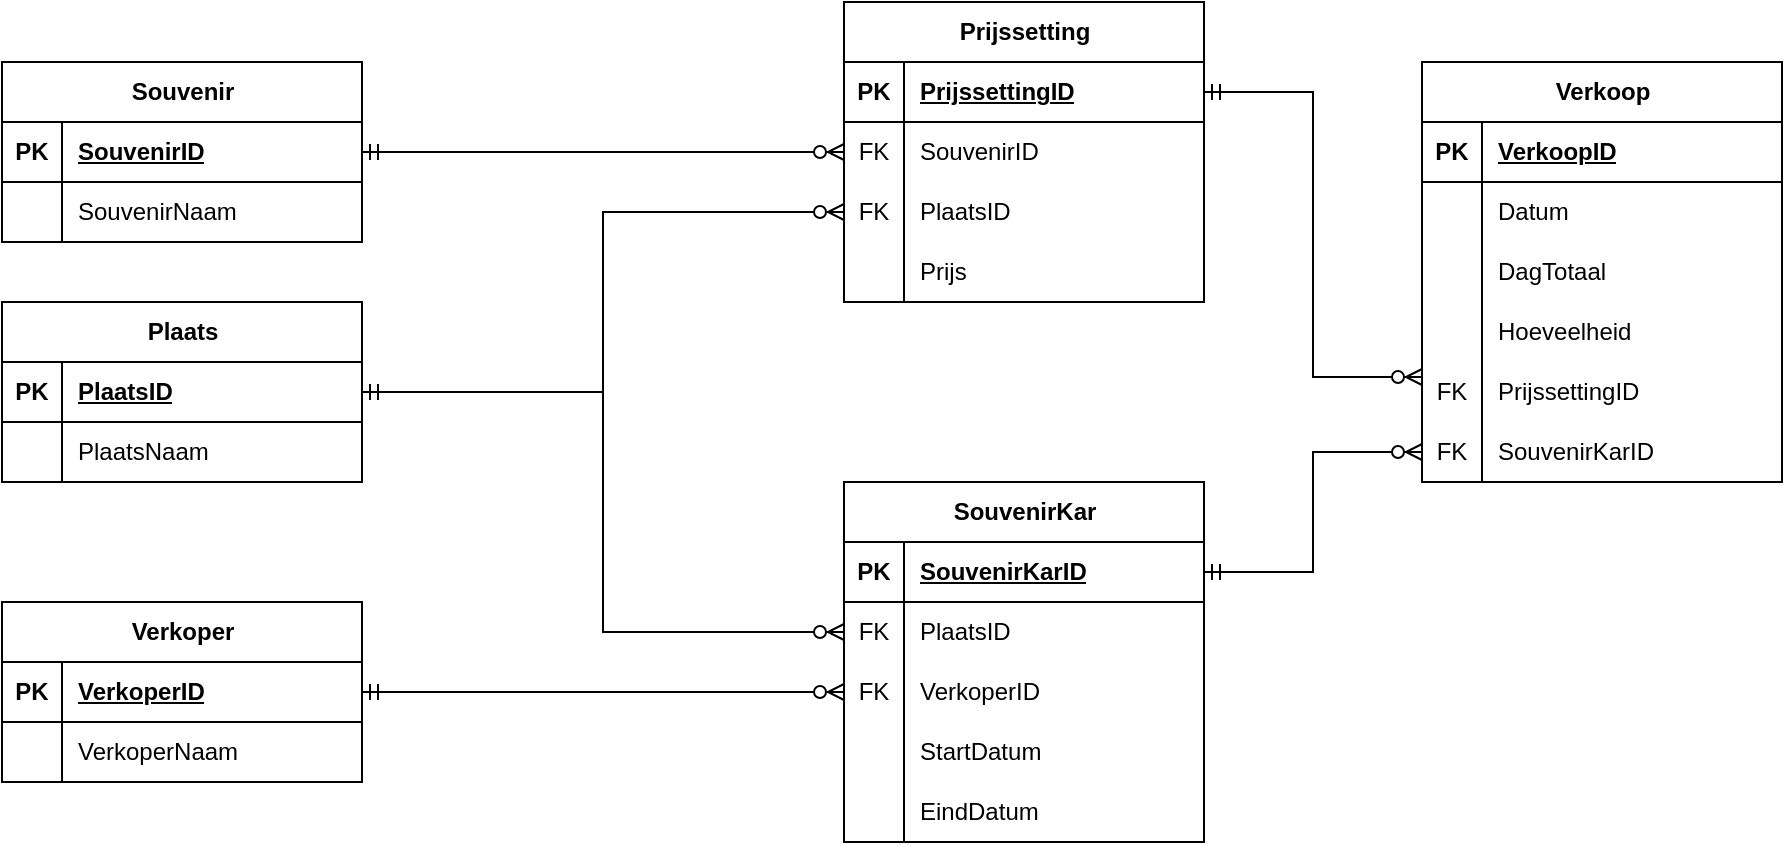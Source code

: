 <mxfile version="22.1.18" type="device">
  <diagram id="R2lEEEUBdFMjLlhIrx00" name="Page-1">
    <mxGraphModel dx="868" dy="868" grid="1" gridSize="10" guides="1" tooltips="1" connect="1" arrows="1" fold="1" page="1" pageScale="1" pageWidth="850" pageHeight="1100" math="0" shadow="0" extFonts="Permanent Marker^https://fonts.googleapis.com/css?family=Permanent+Marker">
      <root>
        <mxCell id="0" />
        <mxCell id="1" parent="0" />
        <mxCell id="vwCpH5NNb4LY-iwZVxd4-1" value="Verkoper" style="shape=table;startSize=30;container=1;collapsible=1;childLayout=tableLayout;fixedRows=1;rowLines=0;fontStyle=1;align=center;resizeLast=1;html=1;" parent="1" vertex="1">
          <mxGeometry x="520" y="470" width="180" height="90" as="geometry" />
        </mxCell>
        <mxCell id="vwCpH5NNb4LY-iwZVxd4-2" value="" style="shape=tableRow;horizontal=0;startSize=0;swimlaneHead=0;swimlaneBody=0;fillColor=none;collapsible=0;dropTarget=0;points=[[0,0.5],[1,0.5]];portConstraint=eastwest;top=0;left=0;right=0;bottom=1;" parent="vwCpH5NNb4LY-iwZVxd4-1" vertex="1">
          <mxGeometry y="30" width="180" height="30" as="geometry" />
        </mxCell>
        <mxCell id="vwCpH5NNb4LY-iwZVxd4-3" value="PK" style="shape=partialRectangle;connectable=0;fillColor=none;top=0;left=0;bottom=0;right=0;fontStyle=1;overflow=hidden;whiteSpace=wrap;html=1;" parent="vwCpH5NNb4LY-iwZVxd4-2" vertex="1">
          <mxGeometry width="30" height="30" as="geometry">
            <mxRectangle width="30" height="30" as="alternateBounds" />
          </mxGeometry>
        </mxCell>
        <mxCell id="vwCpH5NNb4LY-iwZVxd4-4" value="VerkoperID" style="shape=partialRectangle;connectable=0;fillColor=none;top=0;left=0;bottom=0;right=0;align=left;spacingLeft=6;fontStyle=5;overflow=hidden;whiteSpace=wrap;html=1;" parent="vwCpH5NNb4LY-iwZVxd4-2" vertex="1">
          <mxGeometry x="30" width="150" height="30" as="geometry">
            <mxRectangle width="150" height="30" as="alternateBounds" />
          </mxGeometry>
        </mxCell>
        <mxCell id="vwCpH5NNb4LY-iwZVxd4-8" value="" style="shape=tableRow;horizontal=0;startSize=0;swimlaneHead=0;swimlaneBody=0;fillColor=none;collapsible=0;dropTarget=0;points=[[0,0.5],[1,0.5]];portConstraint=eastwest;top=0;left=0;right=0;bottom=0;" parent="vwCpH5NNb4LY-iwZVxd4-1" vertex="1">
          <mxGeometry y="60" width="180" height="30" as="geometry" />
        </mxCell>
        <mxCell id="vwCpH5NNb4LY-iwZVxd4-9" value="" style="shape=partialRectangle;connectable=0;fillColor=none;top=0;left=0;bottom=0;right=0;editable=1;overflow=hidden;whiteSpace=wrap;html=1;" parent="vwCpH5NNb4LY-iwZVxd4-8" vertex="1">
          <mxGeometry width="30" height="30" as="geometry">
            <mxRectangle width="30" height="30" as="alternateBounds" />
          </mxGeometry>
        </mxCell>
        <mxCell id="vwCpH5NNb4LY-iwZVxd4-10" value="VerkoperNaam" style="shape=partialRectangle;connectable=0;fillColor=none;top=0;left=0;bottom=0;right=0;align=left;spacingLeft=6;overflow=hidden;whiteSpace=wrap;html=1;" parent="vwCpH5NNb4LY-iwZVxd4-8" vertex="1">
          <mxGeometry x="30" width="150" height="30" as="geometry">
            <mxRectangle width="150" height="30" as="alternateBounds" />
          </mxGeometry>
        </mxCell>
        <mxCell id="vwCpH5NNb4LY-iwZVxd4-14" value="Plaats" style="shape=table;startSize=30;container=1;collapsible=1;childLayout=tableLayout;fixedRows=1;rowLines=0;fontStyle=1;align=center;resizeLast=1;html=1;" parent="1" vertex="1">
          <mxGeometry x="520" y="320" width="180" height="90" as="geometry" />
        </mxCell>
        <mxCell id="vwCpH5NNb4LY-iwZVxd4-15" value="" style="shape=tableRow;horizontal=0;startSize=0;swimlaneHead=0;swimlaneBody=0;fillColor=none;collapsible=0;dropTarget=0;points=[[0,0.5],[1,0.5]];portConstraint=eastwest;top=0;left=0;right=0;bottom=1;" parent="vwCpH5NNb4LY-iwZVxd4-14" vertex="1">
          <mxGeometry y="30" width="180" height="30" as="geometry" />
        </mxCell>
        <mxCell id="vwCpH5NNb4LY-iwZVxd4-16" value="PK" style="shape=partialRectangle;connectable=0;fillColor=none;top=0;left=0;bottom=0;right=0;fontStyle=1;overflow=hidden;whiteSpace=wrap;html=1;" parent="vwCpH5NNb4LY-iwZVxd4-15" vertex="1">
          <mxGeometry width="30" height="30" as="geometry">
            <mxRectangle width="30" height="30" as="alternateBounds" />
          </mxGeometry>
        </mxCell>
        <mxCell id="vwCpH5NNb4LY-iwZVxd4-17" value="PlaatsID" style="shape=partialRectangle;connectable=0;fillColor=none;top=0;left=0;bottom=0;right=0;align=left;spacingLeft=6;fontStyle=5;overflow=hidden;whiteSpace=wrap;html=1;" parent="vwCpH5NNb4LY-iwZVxd4-15" vertex="1">
          <mxGeometry x="30" width="150" height="30" as="geometry">
            <mxRectangle width="150" height="30" as="alternateBounds" />
          </mxGeometry>
        </mxCell>
        <mxCell id="vwCpH5NNb4LY-iwZVxd4-18" value="" style="shape=tableRow;horizontal=0;startSize=0;swimlaneHead=0;swimlaneBody=0;fillColor=none;collapsible=0;dropTarget=0;points=[[0,0.5],[1,0.5]];portConstraint=eastwest;top=0;left=0;right=0;bottom=0;" parent="vwCpH5NNb4LY-iwZVxd4-14" vertex="1">
          <mxGeometry y="60" width="180" height="30" as="geometry" />
        </mxCell>
        <mxCell id="vwCpH5NNb4LY-iwZVxd4-19" value="" style="shape=partialRectangle;connectable=0;fillColor=none;top=0;left=0;bottom=0;right=0;editable=1;overflow=hidden;whiteSpace=wrap;html=1;" parent="vwCpH5NNb4LY-iwZVxd4-18" vertex="1">
          <mxGeometry width="30" height="30" as="geometry">
            <mxRectangle width="30" height="30" as="alternateBounds" />
          </mxGeometry>
        </mxCell>
        <mxCell id="vwCpH5NNb4LY-iwZVxd4-20" value="PlaatsNaam" style="shape=partialRectangle;connectable=0;fillColor=none;top=0;left=0;bottom=0;right=0;align=left;spacingLeft=6;overflow=hidden;whiteSpace=wrap;html=1;" parent="vwCpH5NNb4LY-iwZVxd4-18" vertex="1">
          <mxGeometry x="30" width="150" height="30" as="geometry">
            <mxRectangle width="150" height="30" as="alternateBounds" />
          </mxGeometry>
        </mxCell>
        <mxCell id="vwCpH5NNb4LY-iwZVxd4-27" value="Souvenir" style="shape=table;startSize=30;container=1;collapsible=1;childLayout=tableLayout;fixedRows=1;rowLines=0;fontStyle=1;align=center;resizeLast=1;html=1;" parent="1" vertex="1">
          <mxGeometry x="520" y="200" width="180" height="90" as="geometry" />
        </mxCell>
        <mxCell id="vwCpH5NNb4LY-iwZVxd4-28" value="" style="shape=tableRow;horizontal=0;startSize=0;swimlaneHead=0;swimlaneBody=0;fillColor=none;collapsible=0;dropTarget=0;points=[[0,0.5],[1,0.5]];portConstraint=eastwest;top=0;left=0;right=0;bottom=1;" parent="vwCpH5NNb4LY-iwZVxd4-27" vertex="1">
          <mxGeometry y="30" width="180" height="30" as="geometry" />
        </mxCell>
        <mxCell id="vwCpH5NNb4LY-iwZVxd4-29" value="PK" style="shape=partialRectangle;connectable=0;fillColor=none;top=0;left=0;bottom=0;right=0;fontStyle=1;overflow=hidden;whiteSpace=wrap;html=1;" parent="vwCpH5NNb4LY-iwZVxd4-28" vertex="1">
          <mxGeometry width="30" height="30" as="geometry">
            <mxRectangle width="30" height="30" as="alternateBounds" />
          </mxGeometry>
        </mxCell>
        <mxCell id="vwCpH5NNb4LY-iwZVxd4-30" value="SouvenirID" style="shape=partialRectangle;connectable=0;fillColor=none;top=0;left=0;bottom=0;right=0;align=left;spacingLeft=6;fontStyle=5;overflow=hidden;whiteSpace=wrap;html=1;" parent="vwCpH5NNb4LY-iwZVxd4-28" vertex="1">
          <mxGeometry x="30" width="150" height="30" as="geometry">
            <mxRectangle width="150" height="30" as="alternateBounds" />
          </mxGeometry>
        </mxCell>
        <mxCell id="vwCpH5NNb4LY-iwZVxd4-31" value="" style="shape=tableRow;horizontal=0;startSize=0;swimlaneHead=0;swimlaneBody=0;fillColor=none;collapsible=0;dropTarget=0;points=[[0,0.5],[1,0.5]];portConstraint=eastwest;top=0;left=0;right=0;bottom=0;" parent="vwCpH5NNb4LY-iwZVxd4-27" vertex="1">
          <mxGeometry y="60" width="180" height="30" as="geometry" />
        </mxCell>
        <mxCell id="vwCpH5NNb4LY-iwZVxd4-32" value="" style="shape=partialRectangle;connectable=0;fillColor=none;top=0;left=0;bottom=0;right=0;editable=1;overflow=hidden;whiteSpace=wrap;html=1;" parent="vwCpH5NNb4LY-iwZVxd4-31" vertex="1">
          <mxGeometry width="30" height="30" as="geometry">
            <mxRectangle width="30" height="30" as="alternateBounds" />
          </mxGeometry>
        </mxCell>
        <mxCell id="vwCpH5NNb4LY-iwZVxd4-33" value="SouvenirNaam" style="shape=partialRectangle;connectable=0;fillColor=none;top=0;left=0;bottom=0;right=0;align=left;spacingLeft=6;overflow=hidden;whiteSpace=wrap;html=1;" parent="vwCpH5NNb4LY-iwZVxd4-31" vertex="1">
          <mxGeometry x="30" width="150" height="30" as="geometry">
            <mxRectangle width="150" height="30" as="alternateBounds" />
          </mxGeometry>
        </mxCell>
        <mxCell id="vwCpH5NNb4LY-iwZVxd4-40" value="Prijssetting" style="shape=table;startSize=30;container=1;collapsible=1;childLayout=tableLayout;fixedRows=1;rowLines=0;fontStyle=1;align=center;resizeLast=1;html=1;" parent="1" vertex="1">
          <mxGeometry x="941" y="170" width="180" height="150" as="geometry" />
        </mxCell>
        <mxCell id="vwCpH5NNb4LY-iwZVxd4-41" value="" style="shape=tableRow;horizontal=0;startSize=0;swimlaneHead=0;swimlaneBody=0;fillColor=none;collapsible=0;dropTarget=0;points=[[0,0.5],[1,0.5]];portConstraint=eastwest;top=0;left=0;right=0;bottom=1;" parent="vwCpH5NNb4LY-iwZVxd4-40" vertex="1">
          <mxGeometry y="30" width="180" height="30" as="geometry" />
        </mxCell>
        <mxCell id="vwCpH5NNb4LY-iwZVxd4-42" value="PK" style="shape=partialRectangle;connectable=0;fillColor=none;top=0;left=0;bottom=0;right=0;fontStyle=1;overflow=hidden;whiteSpace=wrap;html=1;" parent="vwCpH5NNb4LY-iwZVxd4-41" vertex="1">
          <mxGeometry width="30" height="30" as="geometry">
            <mxRectangle width="30" height="30" as="alternateBounds" />
          </mxGeometry>
        </mxCell>
        <mxCell id="vwCpH5NNb4LY-iwZVxd4-43" value="PrijssettingID" style="shape=partialRectangle;connectable=0;fillColor=none;top=0;left=0;bottom=0;right=0;align=left;spacingLeft=6;fontStyle=5;overflow=hidden;whiteSpace=wrap;html=1;" parent="vwCpH5NNb4LY-iwZVxd4-41" vertex="1">
          <mxGeometry x="30" width="150" height="30" as="geometry">
            <mxRectangle width="150" height="30" as="alternateBounds" />
          </mxGeometry>
        </mxCell>
        <mxCell id="vwCpH5NNb4LY-iwZVxd4-44" value="" style="shape=tableRow;horizontal=0;startSize=0;swimlaneHead=0;swimlaneBody=0;fillColor=none;collapsible=0;dropTarget=0;points=[[0,0.5],[1,0.5]];portConstraint=eastwest;top=0;left=0;right=0;bottom=0;" parent="vwCpH5NNb4LY-iwZVxd4-40" vertex="1">
          <mxGeometry y="60" width="180" height="30" as="geometry" />
        </mxCell>
        <mxCell id="vwCpH5NNb4LY-iwZVxd4-45" value="FK" style="shape=partialRectangle;connectable=0;fillColor=none;top=0;left=0;bottom=0;right=0;editable=1;overflow=hidden;whiteSpace=wrap;html=1;" parent="vwCpH5NNb4LY-iwZVxd4-44" vertex="1">
          <mxGeometry width="30" height="30" as="geometry">
            <mxRectangle width="30" height="30" as="alternateBounds" />
          </mxGeometry>
        </mxCell>
        <mxCell id="vwCpH5NNb4LY-iwZVxd4-46" value="SouvenirID" style="shape=partialRectangle;connectable=0;fillColor=none;top=0;left=0;bottom=0;right=0;align=left;spacingLeft=6;overflow=hidden;whiteSpace=wrap;html=1;" parent="vwCpH5NNb4LY-iwZVxd4-44" vertex="1">
          <mxGeometry x="30" width="150" height="30" as="geometry">
            <mxRectangle width="150" height="30" as="alternateBounds" />
          </mxGeometry>
        </mxCell>
        <mxCell id="vwCpH5NNb4LY-iwZVxd4-47" value="" style="shape=tableRow;horizontal=0;startSize=0;swimlaneHead=0;swimlaneBody=0;fillColor=none;collapsible=0;dropTarget=0;points=[[0,0.5],[1,0.5]];portConstraint=eastwest;top=0;left=0;right=0;bottom=0;" parent="vwCpH5NNb4LY-iwZVxd4-40" vertex="1">
          <mxGeometry y="90" width="180" height="30" as="geometry" />
        </mxCell>
        <mxCell id="vwCpH5NNb4LY-iwZVxd4-48" value="FK" style="shape=partialRectangle;connectable=0;fillColor=none;top=0;left=0;bottom=0;right=0;editable=1;overflow=hidden;whiteSpace=wrap;html=1;" parent="vwCpH5NNb4LY-iwZVxd4-47" vertex="1">
          <mxGeometry width="30" height="30" as="geometry">
            <mxRectangle width="30" height="30" as="alternateBounds" />
          </mxGeometry>
        </mxCell>
        <mxCell id="vwCpH5NNb4LY-iwZVxd4-49" value="PlaatsID" style="shape=partialRectangle;connectable=0;fillColor=none;top=0;left=0;bottom=0;right=0;align=left;spacingLeft=6;overflow=hidden;whiteSpace=wrap;html=1;" parent="vwCpH5NNb4LY-iwZVxd4-47" vertex="1">
          <mxGeometry x="30" width="150" height="30" as="geometry">
            <mxRectangle width="150" height="30" as="alternateBounds" />
          </mxGeometry>
        </mxCell>
        <mxCell id="vwCpH5NNb4LY-iwZVxd4-50" value="" style="shape=tableRow;horizontal=0;startSize=0;swimlaneHead=0;swimlaneBody=0;fillColor=none;collapsible=0;dropTarget=0;points=[[0,0.5],[1,0.5]];portConstraint=eastwest;top=0;left=0;right=0;bottom=0;" parent="vwCpH5NNb4LY-iwZVxd4-40" vertex="1">
          <mxGeometry y="120" width="180" height="30" as="geometry" />
        </mxCell>
        <mxCell id="vwCpH5NNb4LY-iwZVxd4-51" value="" style="shape=partialRectangle;connectable=0;fillColor=none;top=0;left=0;bottom=0;right=0;editable=1;overflow=hidden;whiteSpace=wrap;html=1;" parent="vwCpH5NNb4LY-iwZVxd4-50" vertex="1">
          <mxGeometry width="30" height="30" as="geometry">
            <mxRectangle width="30" height="30" as="alternateBounds" />
          </mxGeometry>
        </mxCell>
        <mxCell id="vwCpH5NNb4LY-iwZVxd4-52" value="Prijs" style="shape=partialRectangle;connectable=0;fillColor=none;top=0;left=0;bottom=0;right=0;align=left;spacingLeft=6;overflow=hidden;whiteSpace=wrap;html=1;" parent="vwCpH5NNb4LY-iwZVxd4-50" vertex="1">
          <mxGeometry x="30" width="150" height="30" as="geometry">
            <mxRectangle width="150" height="30" as="alternateBounds" />
          </mxGeometry>
        </mxCell>
        <mxCell id="vwCpH5NNb4LY-iwZVxd4-54" value="" style="edgeStyle=orthogonalEdgeStyle;fontSize=12;html=1;endArrow=ERzeroToMany;startArrow=ERmandOne;rounded=0;entryX=0;entryY=0.5;entryDx=0;entryDy=0;exitX=1;exitY=0.5;exitDx=0;exitDy=0;" parent="1" source="vwCpH5NNb4LY-iwZVxd4-28" target="vwCpH5NNb4LY-iwZVxd4-44" edge="1">
          <mxGeometry width="100" height="100" relative="1" as="geometry">
            <mxPoint x="985" y="319.5" as="sourcePoint" />
            <mxPoint x="830" y="229.5" as="targetPoint" />
          </mxGeometry>
        </mxCell>
        <mxCell id="vwCpH5NNb4LY-iwZVxd4-69" value="" style="edgeStyle=orthogonalEdgeStyle;fontSize=12;html=1;endArrow=ERzeroToMany;startArrow=ERmandOne;rounded=0;exitX=1;exitY=0.5;exitDx=0;exitDy=0;entryX=0;entryY=0.5;entryDx=0;entryDy=0;" parent="1" source="vwCpH5NNb4LY-iwZVxd4-2" target="QUhdfjwex17kLpF7v_6z-1" edge="1">
          <mxGeometry width="100" height="100" relative="1" as="geometry">
            <mxPoint x="1030" y="500" as="sourcePoint" />
            <mxPoint x="880" y="485" as="targetPoint" />
          </mxGeometry>
        </mxCell>
        <mxCell id="vwCpH5NNb4LY-iwZVxd4-90" value="Verkoop" style="shape=table;startSize=30;container=1;collapsible=1;childLayout=tableLayout;fixedRows=1;rowLines=0;fontStyle=1;align=center;resizeLast=1;html=1;" parent="1" vertex="1">
          <mxGeometry x="1230" y="200" width="180" height="210" as="geometry" />
        </mxCell>
        <mxCell id="vwCpH5NNb4LY-iwZVxd4-91" value="" style="shape=tableRow;horizontal=0;startSize=0;swimlaneHead=0;swimlaneBody=0;fillColor=none;collapsible=0;dropTarget=0;points=[[0,0.5],[1,0.5]];portConstraint=eastwest;top=0;left=0;right=0;bottom=1;" parent="vwCpH5NNb4LY-iwZVxd4-90" vertex="1">
          <mxGeometry y="30" width="180" height="30" as="geometry" />
        </mxCell>
        <mxCell id="vwCpH5NNb4LY-iwZVxd4-92" value="PK" style="shape=partialRectangle;connectable=0;fillColor=none;top=0;left=0;bottom=0;right=0;fontStyle=1;overflow=hidden;whiteSpace=wrap;html=1;" parent="vwCpH5NNb4LY-iwZVxd4-91" vertex="1">
          <mxGeometry width="30" height="30" as="geometry">
            <mxRectangle width="30" height="30" as="alternateBounds" />
          </mxGeometry>
        </mxCell>
        <mxCell id="vwCpH5NNb4LY-iwZVxd4-93" value="VerkoopID" style="shape=partialRectangle;connectable=0;fillColor=none;top=0;left=0;bottom=0;right=0;align=left;spacingLeft=6;fontStyle=5;overflow=hidden;whiteSpace=wrap;html=1;" parent="vwCpH5NNb4LY-iwZVxd4-91" vertex="1">
          <mxGeometry x="30" width="150" height="30" as="geometry">
            <mxRectangle width="150" height="30" as="alternateBounds" />
          </mxGeometry>
        </mxCell>
        <mxCell id="vwCpH5NNb4LY-iwZVxd4-94" value="" style="shape=tableRow;horizontal=0;startSize=0;swimlaneHead=0;swimlaneBody=0;fillColor=none;collapsible=0;dropTarget=0;points=[[0,0.5],[1,0.5]];portConstraint=eastwest;top=0;left=0;right=0;bottom=0;" parent="vwCpH5NNb4LY-iwZVxd4-90" vertex="1">
          <mxGeometry y="60" width="180" height="30" as="geometry" />
        </mxCell>
        <mxCell id="vwCpH5NNb4LY-iwZVxd4-95" value="" style="shape=partialRectangle;connectable=0;fillColor=none;top=0;left=0;bottom=0;right=0;editable=1;overflow=hidden;whiteSpace=wrap;html=1;" parent="vwCpH5NNb4LY-iwZVxd4-94" vertex="1">
          <mxGeometry width="30" height="30" as="geometry">
            <mxRectangle width="30" height="30" as="alternateBounds" />
          </mxGeometry>
        </mxCell>
        <mxCell id="vwCpH5NNb4LY-iwZVxd4-96" value="Datum" style="shape=partialRectangle;connectable=0;fillColor=none;top=0;left=0;bottom=0;right=0;align=left;spacingLeft=6;overflow=hidden;whiteSpace=wrap;html=1;" parent="vwCpH5NNb4LY-iwZVxd4-94" vertex="1">
          <mxGeometry x="30" width="150" height="30" as="geometry">
            <mxRectangle width="150" height="30" as="alternateBounds" />
          </mxGeometry>
        </mxCell>
        <mxCell id="vwCpH5NNb4LY-iwZVxd4-97" value="" style="shape=tableRow;horizontal=0;startSize=0;swimlaneHead=0;swimlaneBody=0;fillColor=none;collapsible=0;dropTarget=0;points=[[0,0.5],[1,0.5]];portConstraint=eastwest;top=0;left=0;right=0;bottom=0;" parent="vwCpH5NNb4LY-iwZVxd4-90" vertex="1">
          <mxGeometry y="90" width="180" height="30" as="geometry" />
        </mxCell>
        <mxCell id="vwCpH5NNb4LY-iwZVxd4-98" value="" style="shape=partialRectangle;connectable=0;fillColor=none;top=0;left=0;bottom=0;right=0;editable=1;overflow=hidden;whiteSpace=wrap;html=1;" parent="vwCpH5NNb4LY-iwZVxd4-97" vertex="1">
          <mxGeometry width="30" height="30" as="geometry">
            <mxRectangle width="30" height="30" as="alternateBounds" />
          </mxGeometry>
        </mxCell>
        <mxCell id="vwCpH5NNb4LY-iwZVxd4-99" value="DagTotaal" style="shape=partialRectangle;connectable=0;fillColor=none;top=0;left=0;bottom=0;right=0;align=left;spacingLeft=6;overflow=hidden;whiteSpace=wrap;html=1;" parent="vwCpH5NNb4LY-iwZVxd4-97" vertex="1">
          <mxGeometry x="30" width="150" height="30" as="geometry">
            <mxRectangle width="150" height="30" as="alternateBounds" />
          </mxGeometry>
        </mxCell>
        <mxCell id="vwCpH5NNb4LY-iwZVxd4-100" value="" style="shape=tableRow;horizontal=0;startSize=0;swimlaneHead=0;swimlaneBody=0;fillColor=none;collapsible=0;dropTarget=0;points=[[0,0.5],[1,0.5]];portConstraint=eastwest;top=0;left=0;right=0;bottom=0;" parent="vwCpH5NNb4LY-iwZVxd4-90" vertex="1">
          <mxGeometry y="120" width="180" height="30" as="geometry" />
        </mxCell>
        <mxCell id="vwCpH5NNb4LY-iwZVxd4-101" value="" style="shape=partialRectangle;connectable=0;fillColor=none;top=0;left=0;bottom=0;right=0;editable=1;overflow=hidden;whiteSpace=wrap;html=1;" parent="vwCpH5NNb4LY-iwZVxd4-100" vertex="1">
          <mxGeometry width="30" height="30" as="geometry">
            <mxRectangle width="30" height="30" as="alternateBounds" />
          </mxGeometry>
        </mxCell>
        <mxCell id="vwCpH5NNb4LY-iwZVxd4-102" value="Hoeveelheid" style="shape=partialRectangle;connectable=0;fillColor=none;top=0;left=0;bottom=0;right=0;align=left;spacingLeft=6;overflow=hidden;whiteSpace=wrap;html=1;" parent="vwCpH5NNb4LY-iwZVxd4-100" vertex="1">
          <mxGeometry x="30" width="150" height="30" as="geometry">
            <mxRectangle width="150" height="30" as="alternateBounds" />
          </mxGeometry>
        </mxCell>
        <mxCell id="TYrruGvfmUQn2L23Yp9Z-1" value="" style="shape=tableRow;horizontal=0;startSize=0;swimlaneHead=0;swimlaneBody=0;fillColor=none;collapsible=0;dropTarget=0;points=[[0,0.5],[1,0.5]];portConstraint=eastwest;top=0;left=0;right=0;bottom=0;" parent="vwCpH5NNb4LY-iwZVxd4-90" vertex="1">
          <mxGeometry y="150" width="180" height="30" as="geometry" />
        </mxCell>
        <mxCell id="TYrruGvfmUQn2L23Yp9Z-2" value="FK" style="shape=partialRectangle;connectable=0;fillColor=none;top=0;left=0;bottom=0;right=0;editable=1;overflow=hidden;whiteSpace=wrap;html=1;" parent="TYrruGvfmUQn2L23Yp9Z-1" vertex="1">
          <mxGeometry width="30" height="30" as="geometry">
            <mxRectangle width="30" height="30" as="alternateBounds" />
          </mxGeometry>
        </mxCell>
        <mxCell id="TYrruGvfmUQn2L23Yp9Z-3" value="PrijssettingID" style="shape=partialRectangle;connectable=0;fillColor=none;top=0;left=0;bottom=0;right=0;align=left;spacingLeft=6;overflow=hidden;whiteSpace=wrap;html=1;" parent="TYrruGvfmUQn2L23Yp9Z-1" vertex="1">
          <mxGeometry x="30" width="150" height="30" as="geometry">
            <mxRectangle width="150" height="30" as="alternateBounds" />
          </mxGeometry>
        </mxCell>
        <mxCell id="TYrruGvfmUQn2L23Yp9Z-22" value="" style="shape=tableRow;horizontal=0;startSize=0;swimlaneHead=0;swimlaneBody=0;fillColor=none;collapsible=0;dropTarget=0;points=[[0,0.5],[1,0.5]];portConstraint=eastwest;top=0;left=0;right=0;bottom=0;" parent="vwCpH5NNb4LY-iwZVxd4-90" vertex="1">
          <mxGeometry y="180" width="180" height="30" as="geometry" />
        </mxCell>
        <mxCell id="TYrruGvfmUQn2L23Yp9Z-23" value="FK" style="shape=partialRectangle;connectable=0;fillColor=none;top=0;left=0;bottom=0;right=0;editable=1;overflow=hidden;whiteSpace=wrap;html=1;" parent="TYrruGvfmUQn2L23Yp9Z-22" vertex="1">
          <mxGeometry width="30" height="30" as="geometry">
            <mxRectangle width="30" height="30" as="alternateBounds" />
          </mxGeometry>
        </mxCell>
        <mxCell id="TYrruGvfmUQn2L23Yp9Z-24" value="SouvenirKarID" style="shape=partialRectangle;connectable=0;fillColor=none;top=0;left=0;bottom=0;right=0;align=left;spacingLeft=6;overflow=hidden;whiteSpace=wrap;html=1;" parent="TYrruGvfmUQn2L23Yp9Z-22" vertex="1">
          <mxGeometry x="30" width="150" height="30" as="geometry">
            <mxRectangle width="150" height="30" as="alternateBounds" />
          </mxGeometry>
        </mxCell>
        <mxCell id="TYrruGvfmUQn2L23Yp9Z-5" value="SouvenirKar" style="shape=table;startSize=30;container=1;collapsible=1;childLayout=tableLayout;fixedRows=1;rowLines=0;fontStyle=1;align=center;resizeLast=1;html=1;" parent="1" vertex="1">
          <mxGeometry x="941" y="410" width="180" height="180" as="geometry" />
        </mxCell>
        <mxCell id="TYrruGvfmUQn2L23Yp9Z-6" value="" style="shape=tableRow;horizontal=0;startSize=0;swimlaneHead=0;swimlaneBody=0;fillColor=none;collapsible=0;dropTarget=0;points=[[0,0.5],[1,0.5]];portConstraint=eastwest;top=0;left=0;right=0;bottom=1;" parent="TYrruGvfmUQn2L23Yp9Z-5" vertex="1">
          <mxGeometry y="30" width="180" height="30" as="geometry" />
        </mxCell>
        <mxCell id="TYrruGvfmUQn2L23Yp9Z-7" value="PK" style="shape=partialRectangle;connectable=0;fillColor=none;top=0;left=0;bottom=0;right=0;fontStyle=1;overflow=hidden;whiteSpace=wrap;html=1;" parent="TYrruGvfmUQn2L23Yp9Z-6" vertex="1">
          <mxGeometry width="30" height="30" as="geometry">
            <mxRectangle width="30" height="30" as="alternateBounds" />
          </mxGeometry>
        </mxCell>
        <mxCell id="TYrruGvfmUQn2L23Yp9Z-8" value="SouvenirKarID" style="shape=partialRectangle;connectable=0;fillColor=none;top=0;left=0;bottom=0;right=0;align=left;spacingLeft=6;fontStyle=5;overflow=hidden;whiteSpace=wrap;html=1;" parent="TYrruGvfmUQn2L23Yp9Z-6" vertex="1">
          <mxGeometry x="30" width="150" height="30" as="geometry">
            <mxRectangle width="150" height="30" as="alternateBounds" />
          </mxGeometry>
        </mxCell>
        <mxCell id="TYrruGvfmUQn2L23Yp9Z-12" value="" style="shape=tableRow;horizontal=0;startSize=0;swimlaneHead=0;swimlaneBody=0;fillColor=none;collapsible=0;dropTarget=0;points=[[0,0.5],[1,0.5]];portConstraint=eastwest;top=0;left=0;right=0;bottom=0;" parent="TYrruGvfmUQn2L23Yp9Z-5" vertex="1">
          <mxGeometry y="60" width="180" height="30" as="geometry" />
        </mxCell>
        <mxCell id="TYrruGvfmUQn2L23Yp9Z-13" value="FK" style="shape=partialRectangle;connectable=0;fillColor=none;top=0;left=0;bottom=0;right=0;editable=1;overflow=hidden;whiteSpace=wrap;html=1;" parent="TYrruGvfmUQn2L23Yp9Z-12" vertex="1">
          <mxGeometry width="30" height="30" as="geometry">
            <mxRectangle width="30" height="30" as="alternateBounds" />
          </mxGeometry>
        </mxCell>
        <mxCell id="TYrruGvfmUQn2L23Yp9Z-14" value="PlaatsID" style="shape=partialRectangle;connectable=0;fillColor=none;top=0;left=0;bottom=0;right=0;align=left;spacingLeft=6;overflow=hidden;whiteSpace=wrap;html=1;" parent="TYrruGvfmUQn2L23Yp9Z-12" vertex="1">
          <mxGeometry x="30" width="150" height="30" as="geometry">
            <mxRectangle width="150" height="30" as="alternateBounds" />
          </mxGeometry>
        </mxCell>
        <mxCell id="QUhdfjwex17kLpF7v_6z-1" value="" style="shape=tableRow;horizontal=0;startSize=0;swimlaneHead=0;swimlaneBody=0;fillColor=none;collapsible=0;dropTarget=0;points=[[0,0.5],[1,0.5]];portConstraint=eastwest;top=0;left=0;right=0;bottom=0;" vertex="1" parent="TYrruGvfmUQn2L23Yp9Z-5">
          <mxGeometry y="90" width="180" height="30" as="geometry" />
        </mxCell>
        <mxCell id="QUhdfjwex17kLpF7v_6z-2" value="FK" style="shape=partialRectangle;connectable=0;fillColor=none;top=0;left=0;bottom=0;right=0;editable=1;overflow=hidden;whiteSpace=wrap;html=1;" vertex="1" parent="QUhdfjwex17kLpF7v_6z-1">
          <mxGeometry width="30" height="30" as="geometry">
            <mxRectangle width="30" height="30" as="alternateBounds" />
          </mxGeometry>
        </mxCell>
        <mxCell id="QUhdfjwex17kLpF7v_6z-3" value="VerkoperID" style="shape=partialRectangle;connectable=0;fillColor=none;top=0;left=0;bottom=0;right=0;align=left;spacingLeft=6;overflow=hidden;whiteSpace=wrap;html=1;" vertex="1" parent="QUhdfjwex17kLpF7v_6z-1">
          <mxGeometry x="30" width="150" height="30" as="geometry">
            <mxRectangle width="150" height="30" as="alternateBounds" />
          </mxGeometry>
        </mxCell>
        <mxCell id="TYrruGvfmUQn2L23Yp9Z-15" value="" style="shape=tableRow;horizontal=0;startSize=0;swimlaneHead=0;swimlaneBody=0;fillColor=none;collapsible=0;dropTarget=0;points=[[0,0.5],[1,0.5]];portConstraint=eastwest;top=0;left=0;right=0;bottom=0;" parent="TYrruGvfmUQn2L23Yp9Z-5" vertex="1">
          <mxGeometry y="120" width="180" height="30" as="geometry" />
        </mxCell>
        <mxCell id="TYrruGvfmUQn2L23Yp9Z-16" value="" style="shape=partialRectangle;connectable=0;fillColor=none;top=0;left=0;bottom=0;right=0;editable=1;overflow=hidden;whiteSpace=wrap;html=1;" parent="TYrruGvfmUQn2L23Yp9Z-15" vertex="1">
          <mxGeometry width="30" height="30" as="geometry">
            <mxRectangle width="30" height="30" as="alternateBounds" />
          </mxGeometry>
        </mxCell>
        <mxCell id="TYrruGvfmUQn2L23Yp9Z-17" value="StartDatum" style="shape=partialRectangle;connectable=0;fillColor=none;top=0;left=0;bottom=0;right=0;align=left;spacingLeft=6;overflow=hidden;whiteSpace=wrap;html=1;" parent="TYrruGvfmUQn2L23Yp9Z-15" vertex="1">
          <mxGeometry x="30" width="150" height="30" as="geometry">
            <mxRectangle width="150" height="30" as="alternateBounds" />
          </mxGeometry>
        </mxCell>
        <mxCell id="TYrruGvfmUQn2L23Yp9Z-18" value="" style="shape=tableRow;horizontal=0;startSize=0;swimlaneHead=0;swimlaneBody=0;fillColor=none;collapsible=0;dropTarget=0;points=[[0,0.5],[1,0.5]];portConstraint=eastwest;top=0;left=0;right=0;bottom=0;" parent="TYrruGvfmUQn2L23Yp9Z-5" vertex="1">
          <mxGeometry y="150" width="180" height="30" as="geometry" />
        </mxCell>
        <mxCell id="TYrruGvfmUQn2L23Yp9Z-19" value="" style="shape=partialRectangle;connectable=0;fillColor=none;top=0;left=0;bottom=0;right=0;editable=1;overflow=hidden;whiteSpace=wrap;html=1;" parent="TYrruGvfmUQn2L23Yp9Z-18" vertex="1">
          <mxGeometry width="30" height="30" as="geometry">
            <mxRectangle width="30" height="30" as="alternateBounds" />
          </mxGeometry>
        </mxCell>
        <mxCell id="TYrruGvfmUQn2L23Yp9Z-20" value="EindDatum" style="shape=partialRectangle;connectable=0;fillColor=none;top=0;left=0;bottom=0;right=0;align=left;spacingLeft=6;overflow=hidden;whiteSpace=wrap;html=1;" parent="TYrruGvfmUQn2L23Yp9Z-18" vertex="1">
          <mxGeometry x="30" width="150" height="30" as="geometry">
            <mxRectangle width="150" height="30" as="alternateBounds" />
          </mxGeometry>
        </mxCell>
        <mxCell id="QUhdfjwex17kLpF7v_6z-7" value="" style="edgeStyle=orthogonalEdgeStyle;fontSize=12;html=1;endArrow=ERzeroToMany;startArrow=ERmandOne;rounded=0;exitX=1;exitY=0.5;exitDx=0;exitDy=0;entryX=0;entryY=0.5;entryDx=0;entryDy=0;" edge="1" parent="1" source="vwCpH5NNb4LY-iwZVxd4-15" target="TYrruGvfmUQn2L23Yp9Z-12">
          <mxGeometry width="100" height="100" relative="1" as="geometry">
            <mxPoint x="710" y="364.41" as="sourcePoint" />
            <mxPoint x="951" y="364.41" as="targetPoint" />
          </mxGeometry>
        </mxCell>
        <mxCell id="QUhdfjwex17kLpF7v_6z-8" value="" style="edgeStyle=orthogonalEdgeStyle;fontSize=12;html=1;endArrow=ERzeroToMany;startArrow=ERmandOne;rounded=0;exitX=1;exitY=0.5;exitDx=0;exitDy=0;entryX=0;entryY=0.5;entryDx=0;entryDy=0;" edge="1" parent="1" source="vwCpH5NNb4LY-iwZVxd4-15" target="vwCpH5NNb4LY-iwZVxd4-47">
          <mxGeometry width="100" height="100" relative="1" as="geometry">
            <mxPoint x="690" y="290" as="sourcePoint" />
            <mxPoint x="931" y="290" as="targetPoint" />
          </mxGeometry>
        </mxCell>
        <mxCell id="QUhdfjwex17kLpF7v_6z-9" value="" style="edgeStyle=orthogonalEdgeStyle;fontSize=12;html=1;endArrow=ERzeroToMany;startArrow=ERmandOne;rounded=0;entryX=0;entryY=0.75;entryDx=0;entryDy=0;exitX=1;exitY=0.5;exitDx=0;exitDy=0;" edge="1" parent="1" source="vwCpH5NNb4LY-iwZVxd4-41" target="vwCpH5NNb4LY-iwZVxd4-90">
          <mxGeometry width="100" height="100" relative="1" as="geometry">
            <mxPoint x="1169" y="499.17" as="sourcePoint" />
            <mxPoint x="1410" y="499.17" as="targetPoint" />
          </mxGeometry>
        </mxCell>
        <mxCell id="QUhdfjwex17kLpF7v_6z-10" value="" style="edgeStyle=orthogonalEdgeStyle;fontSize=12;html=1;endArrow=ERzeroToMany;startArrow=ERmandOne;rounded=0;entryX=0;entryY=0.5;entryDx=0;entryDy=0;exitX=1;exitY=0.5;exitDx=0;exitDy=0;" edge="1" parent="1" source="TYrruGvfmUQn2L23Yp9Z-6" target="TYrruGvfmUQn2L23Yp9Z-22">
          <mxGeometry width="100" height="100" relative="1" as="geometry">
            <mxPoint x="1169" y="470" as="sourcePoint" />
            <mxPoint x="1410" y="470" as="targetPoint" />
          </mxGeometry>
        </mxCell>
      </root>
    </mxGraphModel>
  </diagram>
</mxfile>
